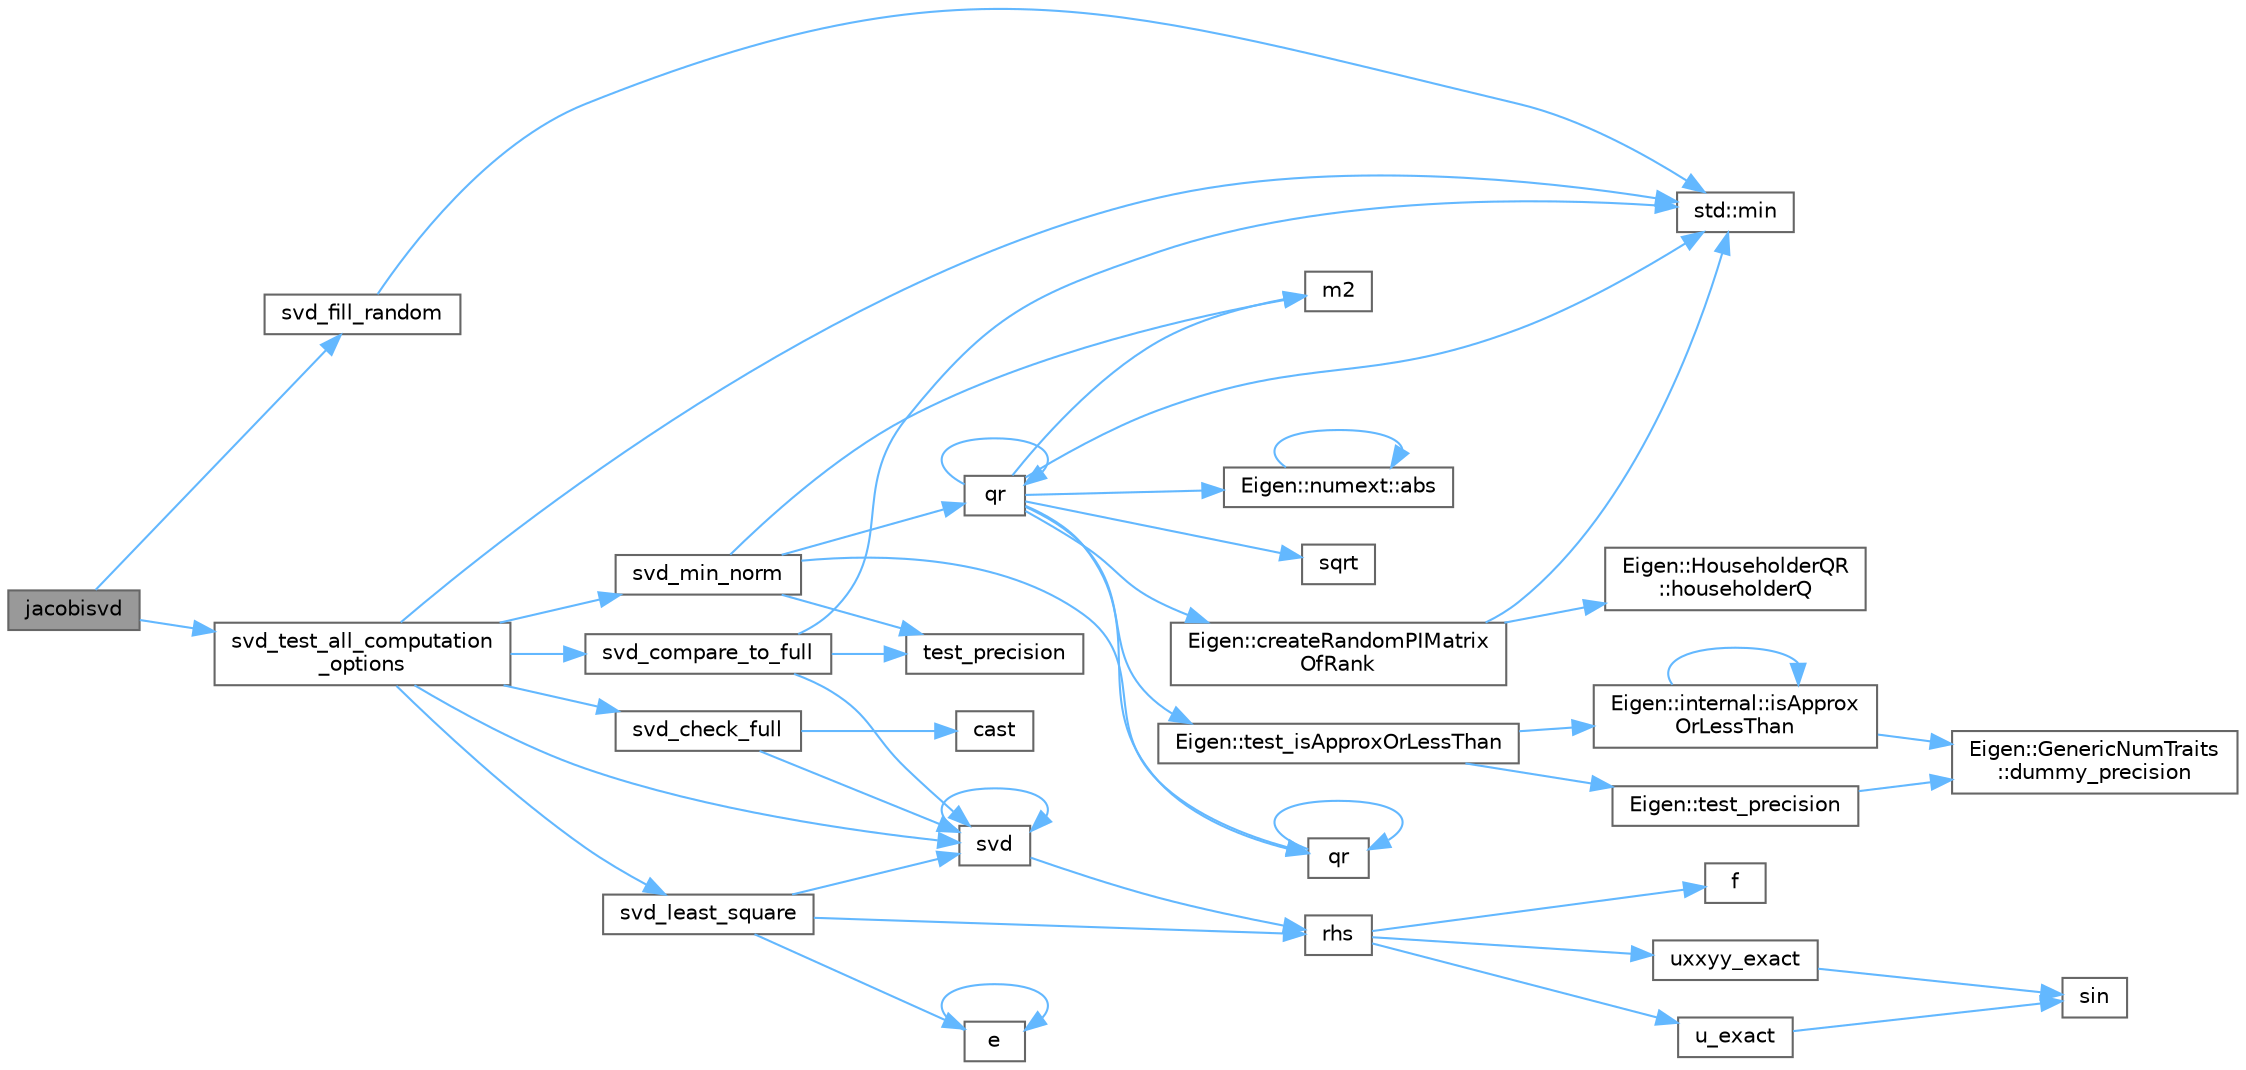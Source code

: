 digraph "jacobisvd"
{
 // LATEX_PDF_SIZE
  bgcolor="transparent";
  edge [fontname=Helvetica,fontsize=10,labelfontname=Helvetica,labelfontsize=10];
  node [fontname=Helvetica,fontsize=10,shape=box,height=0.2,width=0.4];
  rankdir="LR";
  Node1 [id="Node000001",label="jacobisvd",height=0.2,width=0.4,color="gray40", fillcolor="grey60", style="filled", fontcolor="black",tooltip=" "];
  Node1 -> Node2 [id="edge47_Node000001_Node000002",color="steelblue1",style="solid",tooltip=" "];
  Node2 [id="Node000002",label="svd_fill_random",height=0.2,width=0.4,color="grey40", fillcolor="white", style="filled",URL="$svd__fill_8h.html#a19396409f47b0f885449f3d0005fa11d",tooltip=" "];
  Node2 -> Node3 [id="edge48_Node000002_Node000003",color="steelblue1",style="solid",tooltip=" "];
  Node3 [id="Node000003",label="std::min",height=0.2,width=0.4,color="grey40", fillcolor="white", style="filled",URL="$namespacestd.html#ac7b9885417769949d76890454b6d072e",tooltip=" "];
  Node1 -> Node4 [id="edge49_Node000001_Node000004",color="steelblue1",style="solid",tooltip=" "];
  Node4 [id="Node000004",label="svd_test_all_computation\l_options",height=0.2,width=0.4,color="grey40", fillcolor="white", style="filled",URL="$svd__common_8h.html#ab1630fb76a0e3e342bffe3dd03e8619d",tooltip=" "];
  Node4 -> Node3 [id="edge50_Node000004_Node000003",color="steelblue1",style="solid",tooltip=" "];
  Node4 -> Node5 [id="edge51_Node000004_Node000005",color="steelblue1",style="solid",tooltip=" "];
  Node5 [id="Node000005",label="svd",height=0.2,width=0.4,color="grey40", fillcolor="white", style="filled",URL="$_jacobi_s_v_d__basic_8cpp.html#a961ad48248cad814fa628db8adefbd42",tooltip=" "];
  Node5 -> Node6 [id="edge52_Node000005_Node000006",color="steelblue1",style="solid",tooltip=" "];
  Node6 [id="Node000006",label="rhs",height=0.2,width=0.4,color="grey40", fillcolor="white", style="filled",URL="$poisson_8cpp.html#a38c677f5cc4e47bc7505aef707c1bb83",tooltip=" "];
  Node6 -> Node7 [id="edge53_Node000006_Node000007",color="steelblue1",style="solid",tooltip=" "];
  Node7 [id="Node000007",label="f",height=0.2,width=0.4,color="grey40", fillcolor="white", style="filled",URL="$cxx11__tensor__map_8cpp.html#a7f507fea02198f6cb81c86640c7b1a4e",tooltip=" "];
  Node6 -> Node8 [id="edge54_Node000006_Node000008",color="steelblue1",style="solid",tooltip=" "];
  Node8 [id="Node000008",label="u_exact",height=0.2,width=0.4,color="grey40", fillcolor="white", style="filled",URL="$poisson_8cpp.html#a06fc16c4676f839f8de736a6791b6862",tooltip=" "];
  Node8 -> Node9 [id="edge55_Node000008_Node000009",color="steelblue1",style="solid",tooltip=" "];
  Node9 [id="Node000009",label="sin",height=0.2,width=0.4,color="grey40", fillcolor="white", style="filled",URL="$_array_cwise_unary_ops_8h.html#a9cfb0ea58bd813510a9e2db18a5e49f0",tooltip=" "];
  Node6 -> Node10 [id="edge56_Node000006_Node000010",color="steelblue1",style="solid",tooltip=" "];
  Node10 [id="Node000010",label="uxxyy_exact",height=0.2,width=0.4,color="grey40", fillcolor="white", style="filled",URL="$poisson_8cpp.html#a557a61cf12d143424a35123b14048a22",tooltip=" "];
  Node10 -> Node9 [id="edge57_Node000010_Node000009",color="steelblue1",style="solid",tooltip=" "];
  Node5 -> Node5 [id="edge58_Node000005_Node000005",color="steelblue1",style="solid",tooltip=" "];
  Node4 -> Node11 [id="edge59_Node000004_Node000011",color="steelblue1",style="solid",tooltip=" "];
  Node11 [id="Node000011",label="svd_check_full",height=0.2,width=0.4,color="grey40", fillcolor="white", style="filled",URL="$svd__common_8h.html#ae318f00d929c0c2ed357e8252860ab47",tooltip=" "];
  Node11 -> Node12 [id="edge60_Node000011_Node000012",color="steelblue1",style="solid",tooltip=" "];
  Node12 [id="Node000012",label="cast",height=0.2,width=0.4,color="grey40", fillcolor="white", style="filled",URL="$_common_cwise_unary_ops_8h.html#aa89d007196125d10fa7d6e19811aca05",tooltip=" "];
  Node11 -> Node5 [id="edge61_Node000011_Node000005",color="steelblue1",style="solid",tooltip=" "];
  Node4 -> Node13 [id="edge62_Node000004_Node000013",color="steelblue1",style="solid",tooltip=" "];
  Node13 [id="Node000013",label="svd_compare_to_full",height=0.2,width=0.4,color="grey40", fillcolor="white", style="filled",URL="$svd__common_8h.html#a6831b336d27a4806382ee770116b0a2b",tooltip=" "];
  Node13 -> Node3 [id="edge63_Node000013_Node000003",color="steelblue1",style="solid",tooltip=" "];
  Node13 -> Node5 [id="edge64_Node000013_Node000005",color="steelblue1",style="solid",tooltip=" "];
  Node13 -> Node14 [id="edge65_Node000013_Node000014",color="steelblue1",style="solid",tooltip=" "];
  Node14 [id="Node000014",label="test_precision",height=0.2,width=0.4,color="grey40", fillcolor="white", style="filled",URL="$spbenchsolver_8h.html#ac873ccd2d8b50aa74f31783a38ba5d99",tooltip=" "];
  Node4 -> Node15 [id="edge66_Node000004_Node000015",color="steelblue1",style="solid",tooltip=" "];
  Node15 [id="Node000015",label="svd_least_square",height=0.2,width=0.4,color="grey40", fillcolor="white", style="filled",URL="$svd__common_8h.html#a993e3af0920e58583d5df615c5f56d35",tooltip=" "];
  Node15 -> Node16 [id="edge67_Node000015_Node000016",color="steelblue1",style="solid",tooltip=" "];
  Node16 [id="Node000016",label="e",height=0.2,width=0.4,color="grey40", fillcolor="white", style="filled",URL="$_cwise__array__power__array_8cpp.html#a9cb86ff854760bf91a154f2724a9101d",tooltip=" "];
  Node16 -> Node16 [id="edge68_Node000016_Node000016",color="steelblue1",style="solid",tooltip=" "];
  Node15 -> Node6 [id="edge69_Node000015_Node000006",color="steelblue1",style="solid",tooltip=" "];
  Node15 -> Node5 [id="edge70_Node000015_Node000005",color="steelblue1",style="solid",tooltip=" "];
  Node4 -> Node17 [id="edge71_Node000004_Node000017",color="steelblue1",style="solid",tooltip=" "];
  Node17 [id="Node000017",label="svd_min_norm",height=0.2,width=0.4,color="grey40", fillcolor="white", style="filled",URL="$svd__common_8h.html#a59fb42b0829d86517e758c9b3c5c3769",tooltip=" "];
  Node17 -> Node18 [id="edge72_Node000017_Node000018",color="steelblue1",style="solid",tooltip=" "];
  Node18 [id="Node000018",label="m2",height=0.2,width=0.4,color="grey40", fillcolor="white", style="filled",URL="$_tutorial___map__using_8cpp.html#ab3a01b595d22393ace0d30d5fa299f76",tooltip=" "];
  Node17 -> Node19 [id="edge73_Node000017_Node000019",color="steelblue1",style="solid",tooltip=" "];
  Node19 [id="Node000019",label="qr",height=0.2,width=0.4,color="grey40", fillcolor="white", style="filled",URL="$qr__colpivoting_8cpp.html#a234047f1d6b0303293c8918968a9670e",tooltip=" "];
  Node19 -> Node20 [id="edge74_Node000019_Node000020",color="steelblue1",style="solid",tooltip=" "];
  Node20 [id="Node000020",label="Eigen::numext::abs",height=0.2,width=0.4,color="grey40", fillcolor="white", style="filled",URL="$namespace_eigen_1_1numext.html#ac09cd9261a50a46dd4937868020c7c45",tooltip=" "];
  Node20 -> Node20 [id="edge75_Node000020_Node000020",color="steelblue1",style="solid",tooltip=" "];
  Node19 -> Node21 [id="edge76_Node000019_Node000021",color="steelblue1",style="solid",tooltip=" "];
  Node21 [id="Node000021",label="Eigen::createRandomPIMatrix\lOfRank",height=0.2,width=0.4,color="grey40", fillcolor="white", style="filled",URL="$namespace_eigen.html#a0d9a7ddcee5c7c8defaba3628455efb2",tooltip=" "];
  Node21 -> Node22 [id="edge77_Node000021_Node000022",color="steelblue1",style="solid",tooltip=" "];
  Node22 [id="Node000022",label="Eigen::HouseholderQR\l::householderQ",height=0.2,width=0.4,color="grey40", fillcolor="white", style="filled",URL="$class_eigen_1_1_householder_q_r.html#affd506c10ef2d25f56e7b1f9f25ff885",tooltip=" "];
  Node21 -> Node3 [id="edge78_Node000021_Node000003",color="steelblue1",style="solid",tooltip=" "];
  Node19 -> Node18 [id="edge79_Node000019_Node000018",color="steelblue1",style="solid",tooltip=" "];
  Node19 -> Node3 [id="edge80_Node000019_Node000003",color="steelblue1",style="solid",tooltip=" "];
  Node19 -> Node19 [id="edge81_Node000019_Node000019",color="steelblue1",style="solid",tooltip=" "];
  Node19 -> Node23 [id="edge82_Node000019_Node000023",color="steelblue1",style="solid",tooltip=" "];
  Node23 [id="Node000023",label="qr",height=0.2,width=0.4,color="grey40", fillcolor="white", style="filled",URL="$_householder_q_r__householder_q_8cpp.html#ab766ef1a187400b0619104b16613d3cf",tooltip=" "];
  Node23 -> Node23 [id="edge83_Node000023_Node000023",color="steelblue1",style="solid",tooltip=" "];
  Node19 -> Node24 [id="edge84_Node000019_Node000024",color="steelblue1",style="solid",tooltip=" "];
  Node24 [id="Node000024",label="sqrt",height=0.2,width=0.4,color="grey40", fillcolor="white", style="filled",URL="$_array_cwise_unary_ops_8h.html#a656b9217a2fcb6de59dc8d1eb3079cc7",tooltip=" "];
  Node19 -> Node25 [id="edge85_Node000019_Node000025",color="steelblue1",style="solid",tooltip=" "];
  Node25 [id="Node000025",label="Eigen::test_isApproxOrLessThan",height=0.2,width=0.4,color="grey40", fillcolor="white", style="filled",URL="$namespace_eigen.html#a4a04a766a37403320f4c2e041e961611",tooltip=" "];
  Node25 -> Node26 [id="edge86_Node000025_Node000026",color="steelblue1",style="solid",tooltip=" "];
  Node26 [id="Node000026",label="Eigen::internal::isApprox\lOrLessThan",height=0.2,width=0.4,color="grey40", fillcolor="white", style="filled",URL="$namespace_eigen_1_1internal.html#afece450c6344e5a39261f006e0e8513d",tooltip=" "];
  Node26 -> Node27 [id="edge87_Node000026_Node000027",color="steelblue1",style="solid",tooltip=" "];
  Node27 [id="Node000027",label="Eigen::GenericNumTraits\l::dummy_precision",height=0.2,width=0.4,color="grey40", fillcolor="white", style="filled",URL="$struct_eigen_1_1_generic_num_traits.html#a77dc085cf094c377faaf0c520e3e4efa",tooltip=" "];
  Node26 -> Node26 [id="edge88_Node000026_Node000026",color="steelblue1",style="solid",tooltip=" "];
  Node25 -> Node28 [id="edge89_Node000025_Node000028",color="steelblue1",style="solid",tooltip=" "];
  Node28 [id="Node000028",label="Eigen::test_precision",height=0.2,width=0.4,color="grey40", fillcolor="white", style="filled",URL="$namespace_eigen.html#a59fa1c0c2d234197bce8d461a4776793",tooltip=" "];
  Node28 -> Node27 [id="edge90_Node000028_Node000027",color="steelblue1",style="solid",tooltip=" "];
  Node17 -> Node23 [id="edge91_Node000017_Node000023",color="steelblue1",style="solid",tooltip=" "];
  Node17 -> Node14 [id="edge92_Node000017_Node000014",color="steelblue1",style="solid",tooltip=" "];
}
